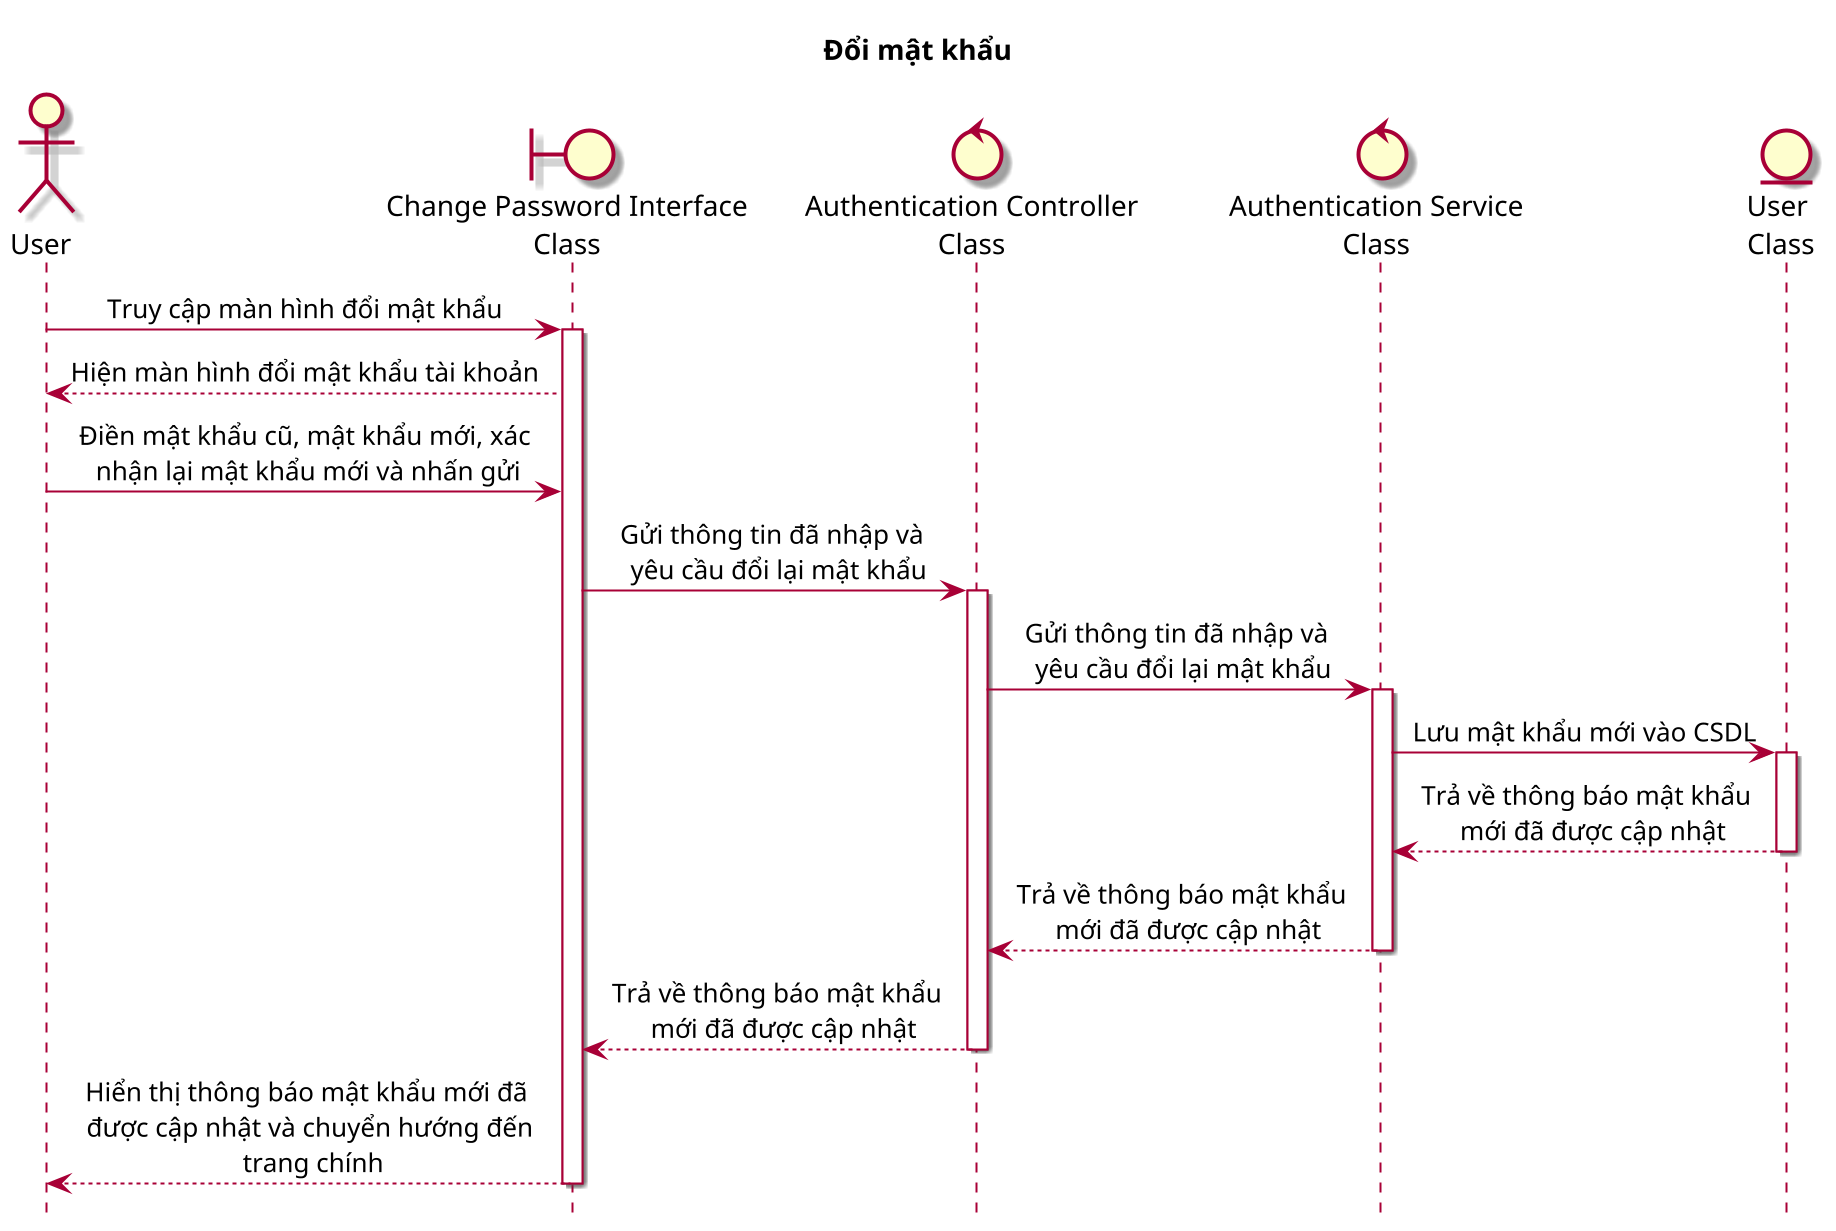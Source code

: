 @startuml SEQ04_changePassword
    title: Đổi mật khẩu

    skin rose
    scale 2
    skinparam sequenceMessageAlign center
    hide footbox

    actor "User" as user
    boundary "Change Password Interface\nClass" as ui
    control "Authentication Controller\nClass" as ctr
    control "Authentication Service\nClass" as sv
    entity "User \nClass" as ent

    user -> ui: Truy cập màn hình đổi mật khẩu
    ui ++
    ui --> user: Hiện màn hình đổi mật khẩu tài khoản
    user -> ui: Điền mật khẩu cũ, mật khẩu mới, xác\n nhận lại mật khẩu mới và nhấn gửi
    ui -> ctr: Gửi thông tin đã nhập và \n yêu cầu đổi lại mật khẩu
    ctr ++
    ctr -> sv: Gửi thông tin đã nhập và \n yêu cầu đổi lại mật khẩu
    sv ++
    sv -> ent: Lưu mật khẩu mới vào CSDL
    ent ++
    
    ent --> sv: Trả về thông báo mật khẩu \n mới đã được cập nhật
    ent --
    sv --> ctr: Trả về thông báo mật khẩu \n mới đã được cập nhật
    sv --
    ctr --> ui: Trả về thông báo mật khẩu \n mới đã được cập nhật
    ctr--
    ui --> user: Hiển thị thông báo mật khẩu mới đã \n được cập nhật và chuyển hướng đến \n trang chính
    ui --
@enduml